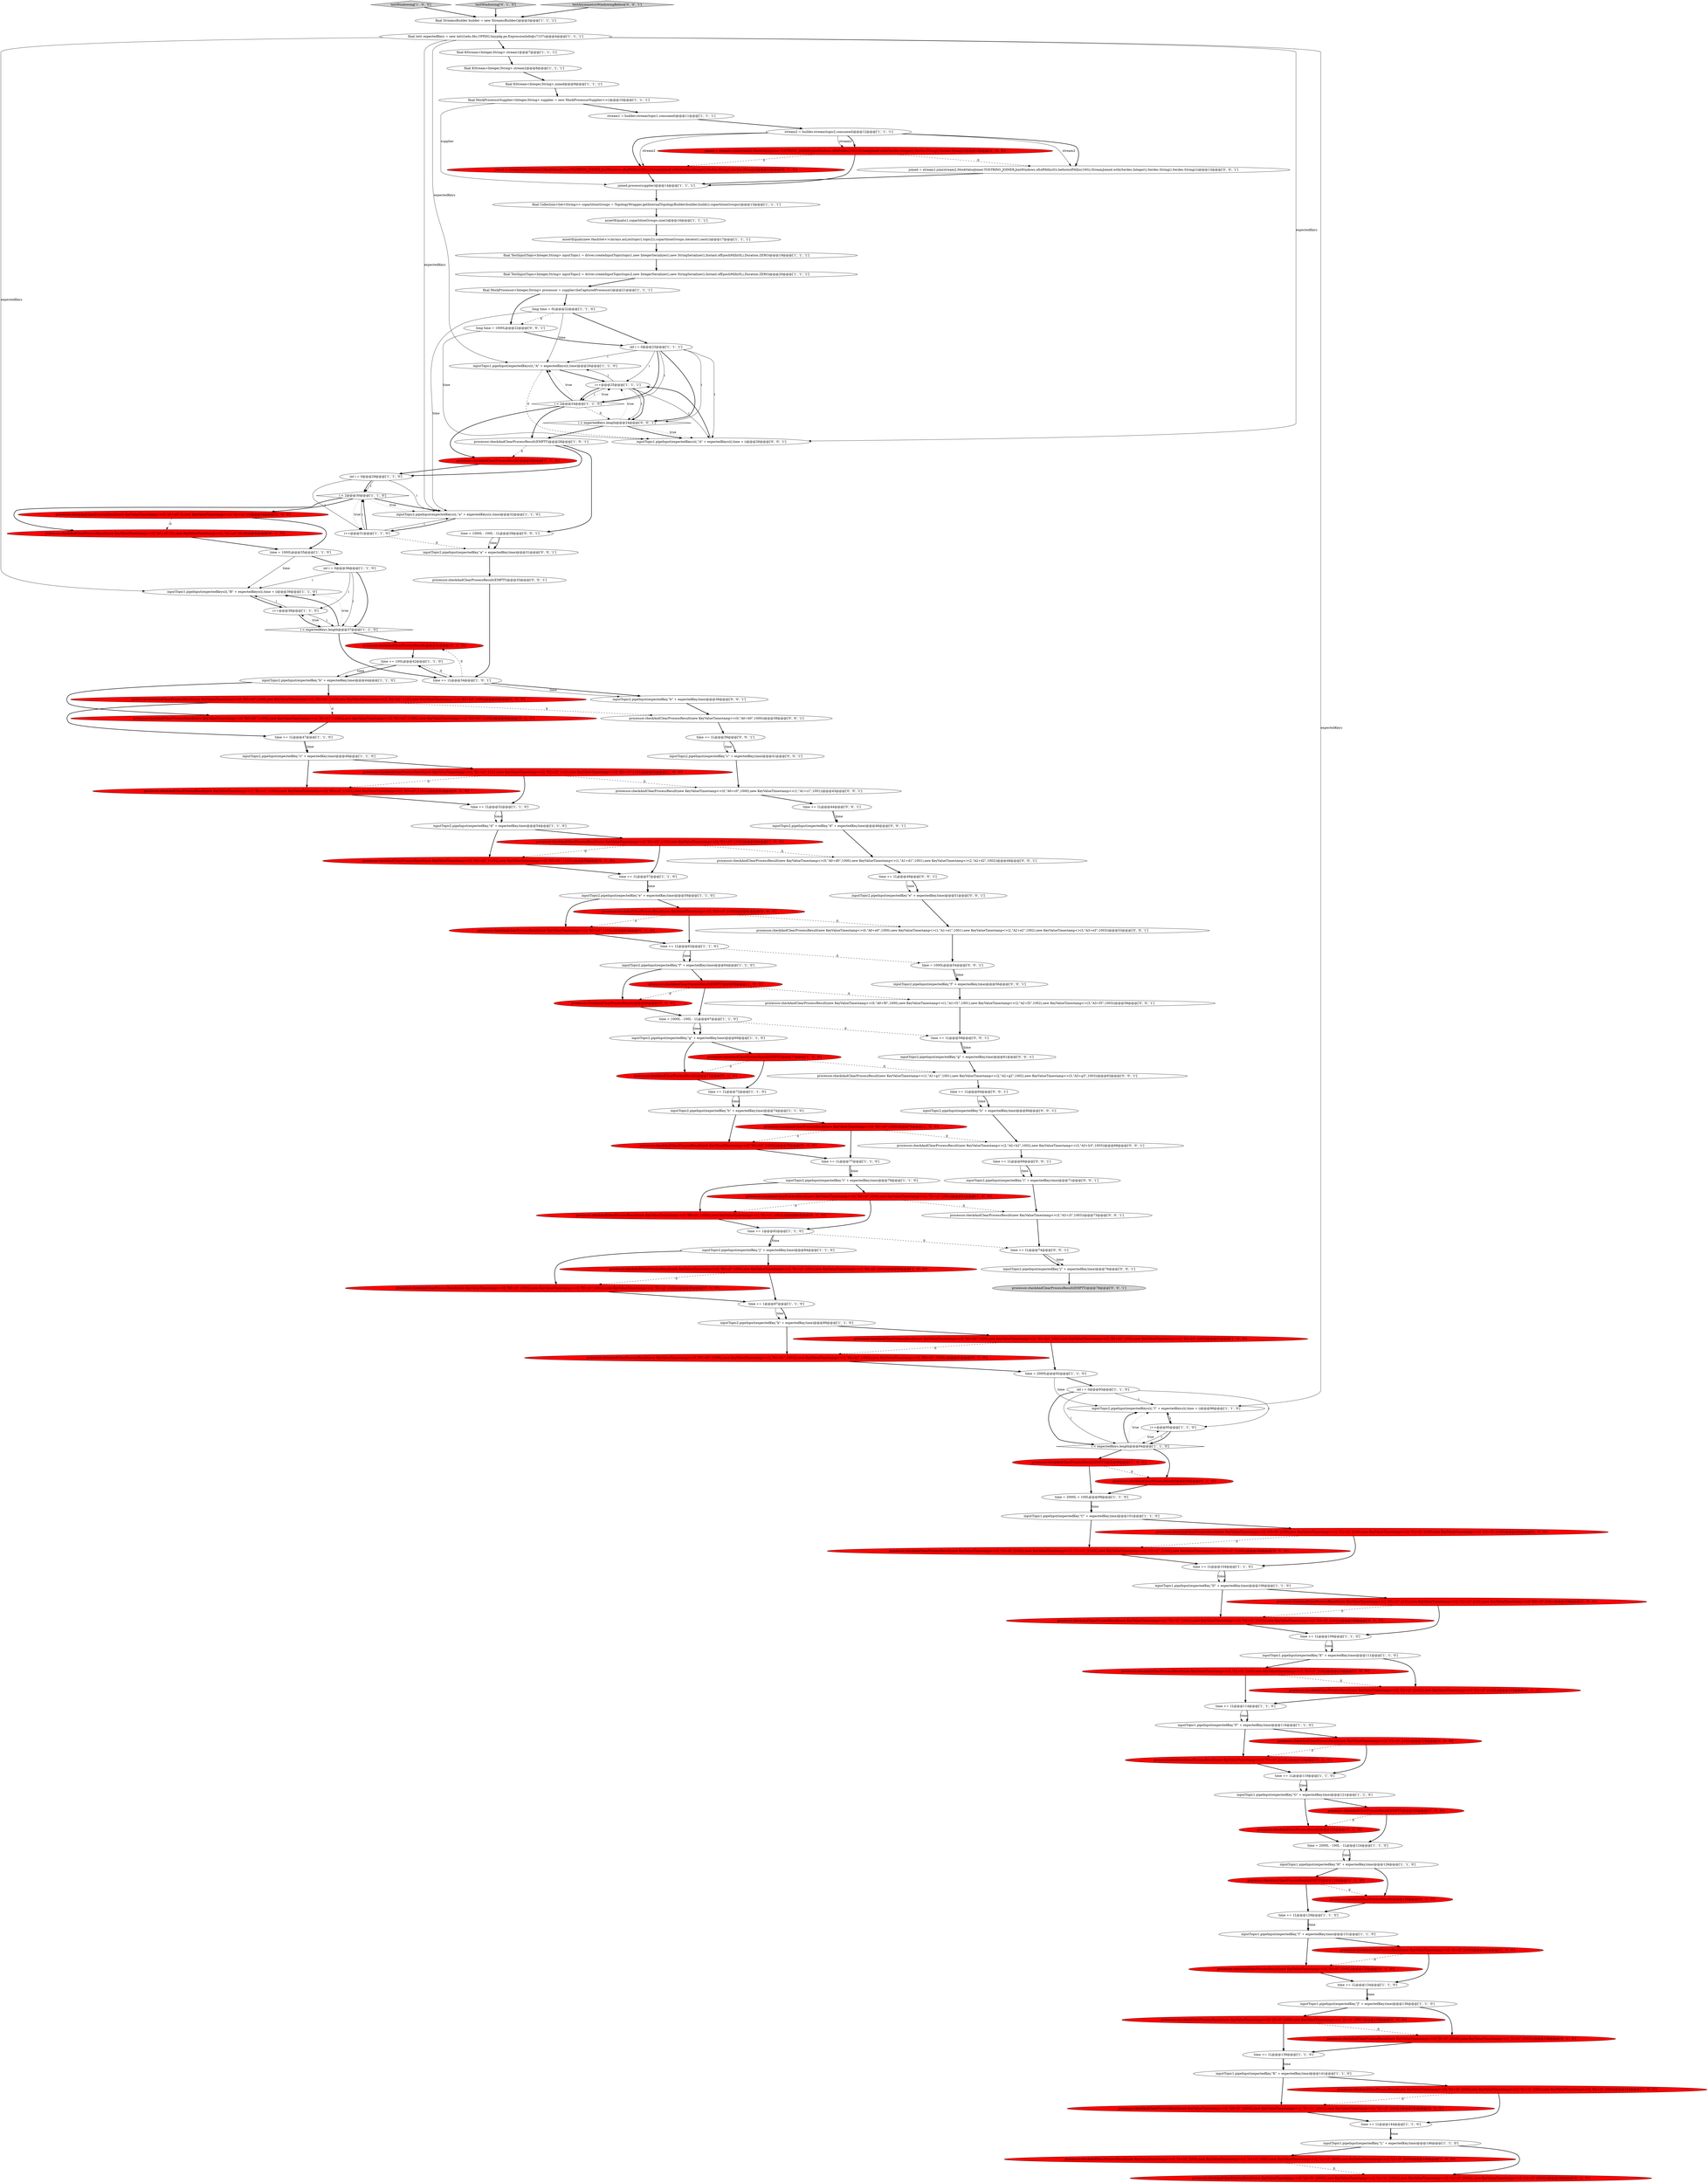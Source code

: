 digraph {
26 [style = filled, label = "testWindowing['1', '0', '0']", fillcolor = lightgray, shape = diamond image = "AAA0AAABBB1BBB"];
12 [style = filled, label = "final MockProcessorSupplier<Integer,String> supplier = new MockProcessorSupplier<>()@@@10@@@['1', '1', '1']", fillcolor = white, shape = ellipse image = "AAA0AAABBB1BBB"];
100 [style = filled, label = "processor.checkAndClearProcessResult(new KeyValueTimestamp<>(0,\"B0+j0\",1000L),new KeyValueTimestamp<>(1,\"B1+j1\",1001L),new KeyValueTimestamp<>(2,\"B2+j2\",1002L))@@@86@@@['0', '1', '0']", fillcolor = red, shape = ellipse image = "AAA1AAABBB2BBB"];
109 [style = filled, label = "processor.checkAndClearProcessResult(new KeyValueTimestamp<>(0,\"A0+a0\",0L),new KeyValueTimestamp<>(1,\"A1+a1\",0L))@@@34@@@['0', '1', '0']", fillcolor = red, shape = ellipse image = "AAA1AAABBB2BBB"];
113 [style = filled, label = "processor.checkAndClearProcessResult(new KeyValueTimestamp<>(3,\"F3+l3\",2103L))@@@118@@@['0', '1', '0']", fillcolor = red, shape = ellipse image = "AAA1AAABBB2BBB"];
0 [style = filled, label = "inputTopic2.pipeInput(expectedKeys(i(,\"l\" + expectedKeys(i(,time + i)@@@96@@@['1', '1', '0']", fillcolor = white, shape = ellipse image = "AAA0AAABBB1BBB"];
17 [style = filled, label = "i++@@@25@@@['1', '1', '1']", fillcolor = white, shape = ellipse image = "AAA0AAABBB1BBB"];
50 [style = filled, label = "i < expectedKeys.length@@@37@@@['1', '1', '0']", fillcolor = white, shape = diamond image = "AAA0AAABBB1BBB"];
153 [style = filled, label = "processor.checkAndClearProcessResult(new KeyValueTimestamp<>(1,\"A1+g1\",1001),new KeyValueTimestamp<>(2,\"A2+g2\",1002),new KeyValueTimestamp<>(3,\"A3+g3\",1003))@@@63@@@['0', '0', '1']", fillcolor = white, shape = ellipse image = "AAA0AAABBB3BBB"];
46 [style = filled, label = "processor.checkAndClearProcessResult(EMPTY)@@@28@@@['1', '0', '1']", fillcolor = white, shape = ellipse image = "AAA0AAABBB1BBB"];
47 [style = filled, label = "inputTopic1.pipeInput(expectedKey,\"G\" + expectedKey,time)@@@121@@@['1', '1', '0']", fillcolor = white, shape = ellipse image = "AAA0AAABBB1BBB"];
62 [style = filled, label = "i < 2@@@30@@@['1', '1', '0']", fillcolor = white, shape = diamond image = "AAA0AAABBB1BBB"];
57 [style = filled, label = "i++@@@95@@@['1', '1', '0']", fillcolor = white, shape = ellipse image = "AAA0AAABBB1BBB"];
146 [style = filled, label = "inputTopic2.pipeInput(expectedKey,\"h\" + expectedKey,time)@@@66@@@['0', '0', '1']", fillcolor = white, shape = ellipse image = "AAA0AAABBB3BBB"];
134 [style = filled, label = "inputTopic2.pipeInput(expectedKey,\"d\" + expectedKey,time)@@@46@@@['0', '0', '1']", fillcolor = white, shape = ellipse image = "AAA0AAABBB3BBB"];
89 [style = filled, label = "inputTopic1.pipeInput(expectedKey,\"J\" + expectedKey,time)@@@136@@@['1', '1', '0']", fillcolor = white, shape = ellipse image = "AAA0AAABBB1BBB"];
65 [style = filled, label = "i < expectedKeys.length@@@94@@@['1', '1', '0']", fillcolor = white, shape = diamond image = "AAA0AAABBB1BBB"];
80 [style = filled, label = "time += 1@@@82@@@['1', '1', '0']", fillcolor = white, shape = ellipse image = "AAA0AAABBB1BBB"];
122 [style = filled, label = "processor.checkAndClearProcessResult()@@@123@@@['0', '1', '0']", fillcolor = red, shape = ellipse image = "AAA1AAABBB2BBB"];
131 [style = filled, label = "long time = 1000L@@@22@@@['0', '0', '1']", fillcolor = white, shape = ellipse image = "AAA0AAABBB3BBB"];
58 [style = filled, label = "joined = stream1.join(stream2,MockValueJoiner.TOSTRING_JOINER,JoinWindows.of(ofMillis(100)),StreamJoined.with(Serdes.Integer(),Serdes.String(),Serdes.String()))@@@13@@@['1', '0', '0']", fillcolor = red, shape = ellipse image = "AAA1AAABBB1BBB"];
16 [style = filled, label = "inputTopic2.pipeInput(expectedKey,\"f\" + expectedKey,time)@@@64@@@['1', '1', '0']", fillcolor = white, shape = ellipse image = "AAA0AAABBB1BBB"];
27 [style = filled, label = "processor.checkAndClearProcessResult(new KeyValueTimestamp<>(0,\"L0+l0\",2000),new KeyValueTimestamp<>(1,\"L1+l1\",2001),new KeyValueTimestamp<>(2,\"L2+l2\",2002),new KeyValueTimestamp<>(3,\"L3+l3\",2003))@@@148@@@['1', '0', '0']", fillcolor = red, shape = ellipse image = "AAA1AAABBB1BBB"];
24 [style = filled, label = "joined.process(supplier)@@@14@@@['1', '1', '1']", fillcolor = white, shape = ellipse image = "AAA0AAABBB1BBB"];
96 [style = filled, label = "time += 1L@@@62@@@['1', '1', '0']", fillcolor = white, shape = ellipse image = "AAA0AAABBB1BBB"];
76 [style = filled, label = "processor.checkAndClearProcessResult(new KeyValueTimestamp<>(3,\"B3+e3\",1103))@@@61@@@['1', '0', '0']", fillcolor = red, shape = ellipse image = "AAA1AAABBB1BBB"];
32 [style = filled, label = "processor.checkAndClearProcessResult(new KeyValueTimestamp<>(2,\"B2+d2\",1102),new KeyValueTimestamp<>(3,\"B3+d3\",1102))@@@56@@@['1', '0', '0']", fillcolor = red, shape = ellipse image = "AAA1AAABBB1BBB"];
7 [style = filled, label = "time += 1L@@@139@@@['1', '1', '0']", fillcolor = white, shape = ellipse image = "AAA0AAABBB1BBB"];
147 [style = filled, label = "time = 1000L@@@54@@@['0', '0', '1']", fillcolor = white, shape = ellipse image = "AAA0AAABBB3BBB"];
150 [style = filled, label = "inputTopic2.pipeInput(expectedKey,\"j\" + expectedKey,time)@@@76@@@['0', '0', '1']", fillcolor = white, shape = ellipse image = "AAA0AAABBB3BBB"];
45 [style = filled, label = "time += 1L@@@119@@@['1', '1', '0']", fillcolor = white, shape = ellipse image = "AAA0AAABBB1BBB"];
60 [style = filled, label = "inputTopic1.pipeInput(expectedKey,\"E\" + expectedKey,time)@@@111@@@['1', '1', '0']", fillcolor = white, shape = ellipse image = "AAA0AAABBB1BBB"];
105 [style = filled, label = "joined = stream1.join(stream2,MockValueJoiner.TOSTRING_JOINER,JoinWindows.of(ofMillis(100L)),StreamJoined.with(Serdes.Integer(),Serdes.String(),Serdes.String()))@@@13@@@['0', '1', '0']", fillcolor = red, shape = ellipse image = "AAA1AAABBB2BBB"];
98 [style = filled, label = "final Collection<Set<String>> copartitionGroups = TopologyWrapper.getInternalTopologyBuilder(builder.build()).copartitionGroups()@@@15@@@['1', '1', '1']", fillcolor = white, shape = ellipse image = "AAA0AAABBB1BBB"];
119 [style = filled, label = "processor.checkAndClearProcessResult()@@@28@@@['0', '1', '0']", fillcolor = red, shape = ellipse image = "AAA1AAABBB2BBB"];
33 [style = filled, label = "final int(( expectedKeys = new int((((edu.fdu.CPPDG.tinypdg.pe.ExpressionInfo@c7157c@@@4@@@['1', '1', '1']", fillcolor = white, shape = ellipse image = "AAA0AAABBB1BBB"];
39 [style = filled, label = "time += 1L@@@144@@@['1', '1', '0']", fillcolor = white, shape = ellipse image = "AAA0AAABBB1BBB"];
112 [style = filled, label = "processor.checkAndClearProcessResult()@@@66@@@['0', '1', '0']", fillcolor = red, shape = ellipse image = "AAA1AAABBB2BBB"];
54 [style = filled, label = "long time = 0L@@@22@@@['1', '1', '0']", fillcolor = white, shape = ellipse image = "AAA0AAABBB1BBB"];
74 [style = filled, label = "inputTopic2.pipeInput(expectedKey,\"i\" + expectedKey,time)@@@79@@@['1', '1', '0']", fillcolor = white, shape = ellipse image = "AAA0AAABBB1BBB"];
130 [style = filled, label = "processor.checkAndClearProcessResult(new KeyValueTimestamp<>(3,\"A3+i3\",1003))@@@73@@@['0', '0', '1']", fillcolor = white, shape = ellipse image = "AAA0AAABBB3BBB"];
115 [style = filled, label = "processor.checkAndClearProcessResult(new KeyValueTimestamp<>(0,\"I0+l0\",2000L))@@@133@@@['0', '1', '0']", fillcolor = red, shape = ellipse image = "AAA1AAABBB2BBB"];
59 [style = filled, label = "inputTopic1.pipeInput(expectedKeys(i(,\"A\" + expectedKeys(i(,time)@@@26@@@['1', '1', '0']", fillcolor = white, shape = ellipse image = "AAA0AAABBB1BBB"];
118 [style = filled, label = "processor.checkAndClearProcessResult(new KeyValueTimestamp<>(0,\"C0+l0\",2100L),new KeyValueTimestamp<>(1,\"C1+l1\",2100L),new KeyValueTimestamp<>(2,\"C2+l2\",2100L),new KeyValueTimestamp<>(3,\"C3+l3\",2100L))@@@103@@@['0', '1', '0']", fillcolor = red, shape = ellipse image = "AAA1AAABBB2BBB"];
53 [style = filled, label = "processor.checkAndClearProcessResult(new KeyValueTimestamp<>(2,\"E2+l2\",2102),new KeyValueTimestamp<>(3,\"E3+l3\",2102))@@@113@@@['1', '0', '0']", fillcolor = red, shape = ellipse image = "AAA1AAABBB1BBB"];
9 [style = filled, label = "i < 2@@@24@@@['1', '1', '0']", fillcolor = white, shape = diamond image = "AAA0AAABBB1BBB"];
137 [style = filled, label = "time += 1L@@@49@@@['0', '0', '1']", fillcolor = white, shape = ellipse image = "AAA0AAABBB3BBB"];
110 [style = filled, label = "processor.checkAndClearProcessResult(new KeyValueTimestamp<>(0,\"B0+i0\",1000L),new KeyValueTimestamp<>(1,\"B1+i1\",1001L))@@@81@@@['0', '1', '0']", fillcolor = red, shape = ellipse image = "AAA1AAABBB2BBB"];
51 [style = filled, label = "inputTopic2.pipeInput(expectedKey,\"e\" + expectedKey,time)@@@59@@@['1', '1', '0']", fillcolor = white, shape = ellipse image = "AAA0AAABBB1BBB"];
125 [style = filled, label = "processor.checkAndClearProcessResult(new KeyValueTimestamp<>(1,\"B1+c1\",1101L),new KeyValueTimestamp<>(2,\"B2+c2\",1101L),new KeyValueTimestamp<>(3,\"B3+c3\",1101L))@@@51@@@['0', '1', '0']", fillcolor = red, shape = ellipse image = "AAA1AAABBB2BBB"];
101 [style = filled, label = "processor.checkAndClearProcessResult()@@@41@@@['0', '1', '0']", fillcolor = red, shape = ellipse image = "AAA1AAABBB2BBB"];
69 [style = filled, label = "final TestInputTopic<Integer,String> inputTopic1 = driver.createInputTopic(topic1,new IntegerSerializer(),new StringSerializer(),Instant.ofEpochMilli(0L),Duration.ZERO)@@@19@@@['1', '1', '1']", fillcolor = white, shape = ellipse image = "AAA0AAABBB1BBB"];
19 [style = filled, label = "inputTopic1.pipeInput(expectedKey,\"C\" + expectedKey,time)@@@101@@@['1', '1', '0']", fillcolor = white, shape = ellipse image = "AAA0AAABBB1BBB"];
81 [style = filled, label = "time += 1L@@@114@@@['1', '1', '0']", fillcolor = white, shape = ellipse image = "AAA0AAABBB1BBB"];
43 [style = filled, label = "stream1 = builder.stream(topic1,consumed)@@@11@@@['1', '1', '1']", fillcolor = white, shape = ellipse image = "AAA0AAABBB1BBB"];
44 [style = filled, label = "final MockProcessor<Integer,String> processor = supplier.theCapturedProcessor()@@@21@@@['1', '1', '1']", fillcolor = white, shape = ellipse image = "AAA0AAABBB1BBB"];
31 [style = filled, label = "processor.checkAndClearProcessResult(new KeyValueTimestamp<>(0,\"J0+l0\",2000),new KeyValueTimestamp<>(1,\"J1+l1\",2001))@@@138@@@['1', '0', '0']", fillcolor = red, shape = ellipse image = "AAA1AAABBB1BBB"];
79 [style = filled, label = "time += 1L@@@47@@@['1', '1', '0']", fillcolor = white, shape = ellipse image = "AAA0AAABBB1BBB"];
84 [style = filled, label = "time += 1L@@@52@@@['1', '1', '0']", fillcolor = white, shape = ellipse image = "AAA0AAABBB1BBB"];
28 [style = filled, label = "time += 1L@@@134@@@['1', '1', '0']", fillcolor = white, shape = ellipse image = "AAA0AAABBB1BBB"];
34 [style = filled, label = "final TestInputTopic<Integer,String> inputTopic2 = driver.createInputTopic(topic2,new IntegerSerializer(),new StringSerializer(),Instant.ofEpochMilli(0L),Duration.ZERO)@@@20@@@['1', '1', '1']", fillcolor = white, shape = ellipse image = "AAA0AAABBB1BBB"];
14 [style = filled, label = "processor.checkAndClearProcessResult(new KeyValueTimestamp<>(0,\"I0+l0\",2000))@@@133@@@['1', '0', '0']", fillcolor = red, shape = ellipse image = "AAA1AAABBB1BBB"];
21 [style = filled, label = "processor.checkAndClearProcessResult(EMPTY)@@@71@@@['1', '0', '0']", fillcolor = red, shape = ellipse image = "AAA1AAABBB1BBB"];
83 [style = filled, label = "processor.checkAndClearProcessResult(new KeyValueTimestamp<>(0,\"B0+i0\",1000),new KeyValueTimestamp<>(1,\"B1+i1\",1001))@@@81@@@['1', '0', '0']", fillcolor = red, shape = ellipse image = "AAA1AAABBB1BBB"];
111 [style = filled, label = "processor.checkAndClearProcessResult(new KeyValueTimestamp<>(2,\"E2+l2\",2102L),new KeyValueTimestamp<>(3,\"E3+l3\",2102L))@@@113@@@['0', '1', '0']", fillcolor = red, shape = ellipse image = "AAA1AAABBB2BBB"];
10 [style = filled, label = "time += 1L@@@104@@@['1', '1', '0']", fillcolor = white, shape = ellipse image = "AAA0AAABBB1BBB"];
124 [style = filled, label = "testWindowing['0', '1', '0']", fillcolor = lightgray, shape = diamond image = "AAA0AAABBB2BBB"];
49 [style = filled, label = "inputTopic2.pipeInput(expectedKey,\"c\" + expectedKey,time)@@@49@@@['1', '1', '0']", fillcolor = white, shape = ellipse image = "AAA0AAABBB1BBB"];
23 [style = filled, label = "processor.checkAndClearProcessResult(new KeyValueTimestamp<>(3,\"F3+l3\",2103))@@@118@@@['1', '0', '0']", fillcolor = red, shape = ellipse image = "AAA1AAABBB1BBB"];
71 [style = filled, label = "inputTopic2.pipeInput(expectedKey,\"d\" + expectedKey,time)@@@54@@@['1', '1', '0']", fillcolor = white, shape = ellipse image = "AAA0AAABBB1BBB"];
135 [style = filled, label = "inputTopic2.pipeInput(expectedKey,\"g\" + expectedKey,time)@@@61@@@['0', '0', '1']", fillcolor = white, shape = ellipse image = "AAA0AAABBB3BBB"];
18 [style = filled, label = "processor.checkAndClearProcessResult(EMPTY)@@@98@@@['1', '0', '0']", fillcolor = red, shape = ellipse image = "AAA1AAABBB1BBB"];
75 [style = filled, label = "time += 1L@@@109@@@['1', '1', '0']", fillcolor = white, shape = ellipse image = "AAA0AAABBB1BBB"];
106 [style = filled, label = "processor.checkAndClearProcessResult(new KeyValueTimestamp<>(0,\"J0+l0\",2000L),new KeyValueTimestamp<>(1,\"J1+l1\",2001L))@@@138@@@['0', '1', '0']", fillcolor = red, shape = ellipse image = "AAA1AAABBB2BBB"];
151 [style = filled, label = "inputTopic2.pipeInput(expectedKey,\"f\" + expectedKey,time)@@@56@@@['0', '0', '1']", fillcolor = white, shape = ellipse image = "AAA0AAABBB3BBB"];
56 [style = filled, label = "int i = 0@@@93@@@['1', '1', '0']", fillcolor = white, shape = ellipse image = "AAA0AAABBB1BBB"];
37 [style = filled, label = "final KStream<Integer,String> stream1@@@7@@@['1', '1', '1']", fillcolor = white, shape = ellipse image = "AAA0AAABBB1BBB"];
114 [style = filled, label = "processor.checkAndClearProcessResult(new KeyValueTimestamp<>(0,\"B0+b0\",1100L),new KeyValueTimestamp<>(1,\"B1+b1\",1100L),new KeyValueTimestamp<>(2,\"B2+b2\",1100L),new KeyValueTimestamp<>(3,\"B3+b3\",1100L))@@@46@@@['0', '1', '0']", fillcolor = red, shape = ellipse image = "AAA1AAABBB2BBB"];
3 [style = filled, label = "final StreamsBuilder builder = new StreamsBuilder()@@@3@@@['1', '1', '1']", fillcolor = white, shape = ellipse image = "AAA0AAABBB1BBB"];
143 [style = filled, label = "time += 1L@@@64@@@['0', '0', '1']", fillcolor = white, shape = ellipse image = "AAA0AAABBB3BBB"];
88 [style = filled, label = "int i = 0@@@29@@@['1', '1', '0']", fillcolor = white, shape = ellipse image = "AAA0AAABBB1BBB"];
155 [style = filled, label = "inputTopic2.pipeInput(expectedKey,\"i\" + expectedKey,time)@@@71@@@['0', '0', '1']", fillcolor = white, shape = ellipse image = "AAA0AAABBB3BBB"];
82 [style = filled, label = "inputTopic1.pipeInput(expectedKey,\"H\" + expectedKey,time)@@@126@@@['1', '1', '0']", fillcolor = white, shape = ellipse image = "AAA0AAABBB1BBB"];
67 [style = filled, label = "int i = 0@@@23@@@['1', '1', '1']", fillcolor = white, shape = ellipse image = "AAA0AAABBB1BBB"];
29 [style = filled, label = "time += 1L@@@129@@@['1', '1', '0']", fillcolor = white, shape = ellipse image = "AAA0AAABBB1BBB"];
142 [style = filled, label = "time += 1L@@@59@@@['0', '0', '1']", fillcolor = white, shape = ellipse image = "AAA0AAABBB3BBB"];
48 [style = filled, label = "processor.checkAndClearProcessResult(EMPTY)@@@123@@@['1', '0', '0']", fillcolor = red, shape = ellipse image = "AAA1AAABBB1BBB"];
157 [style = filled, label = "processor.checkAndClearProcessResult(EMPTY)@@@33@@@['0', '0', '1']", fillcolor = white, shape = ellipse image = "AAA0AAABBB3BBB"];
148 [style = filled, label = "processor.checkAndClearProcessResult(new KeyValueTimestamp<>(0,\"A0+f0\",1000),new KeyValueTimestamp<>(1,\"A1+f1\",1001),new KeyValueTimestamp<>(2,\"A2+f2\",1002),new KeyValueTimestamp<>(3,\"A3+f3\",1003))@@@58@@@['0', '0', '1']", fillcolor = white, shape = ellipse image = "AAA0AAABBB3BBB"];
90 [style = filled, label = "time += 1L@@@72@@@['1', '1', '0']", fillcolor = white, shape = ellipse image = "AAA0AAABBB1BBB"];
126 [style = filled, label = "i < expectedKeys.length@@@24@@@['0', '0', '1']", fillcolor = white, shape = diamond image = "AAA0AAABBB3BBB"];
154 [style = filled, label = "testAsymmetricWindowingBefore['0', '0', '1']", fillcolor = lightgray, shape = diamond image = "AAA0AAABBB3BBB"];
156 [style = filled, label = "processor.checkAndClearProcessResult(new KeyValueTimestamp<>(0,\"A0+d0\",1000),new KeyValueTimestamp<>(1,\"A1+d1\",1001),new KeyValueTimestamp<>(2,\"A2+d2\",1002))@@@48@@@['0', '0', '1']", fillcolor = white, shape = ellipse image = "AAA0AAABBB3BBB"];
104 [style = filled, label = "processor.checkAndClearProcessResult(new KeyValueTimestamp<>(0,\"B0+k0\",1000L),new KeyValueTimestamp<>(1,\"B1+k1\",1001L),new KeyValueTimestamp<>(2,\"B2+k2\",1002L),new KeyValueTimestamp<>(3,\"B3+k3\",1003L))@@@91@@@['0', '1', '0']", fillcolor = red, shape = ellipse image = "AAA1AAABBB2BBB"];
20 [style = filled, label = "processor.checkAndClearProcessResult(new KeyValueTimestamp<>(1,\"B1+c1\",1101),new KeyValueTimestamp<>(2,\"B2+c2\",1101),new KeyValueTimestamp<>(3,\"B3+c3\",1101))@@@51@@@['1', '0', '0']", fillcolor = red, shape = ellipse image = "AAA1AAABBB1BBB"];
63 [style = filled, label = "assertEquals(new HashSet<>(Arrays.asList(topic1,topic2)),copartitionGroups.iterator().next())@@@17@@@['1', '1', '1']", fillcolor = white, shape = ellipse image = "AAA0AAABBB1BBB"];
38 [style = filled, label = "inputTopic1.pipeInput(expectedKey,\"D\" + expectedKey,time)@@@106@@@['1', '1', '0']", fillcolor = white, shape = ellipse image = "AAA0AAABBB1BBB"];
127 [style = filled, label = "processor.checkAndClearProcessResult(new KeyValueTimestamp<>(0,\"A0+b0\",1000))@@@38@@@['0', '0', '1']", fillcolor = white, shape = ellipse image = "AAA0AAABBB3BBB"];
128 [style = filled, label = "time += 1L@@@44@@@['0', '0', '1']", fillcolor = white, shape = ellipse image = "AAA0AAABBB3BBB"];
108 [style = filled, label = "processor.checkAndClearProcessResult(new KeyValueTimestamp<>(0,\"K0+l0\",2000L),new KeyValueTimestamp<>(1,\"K1+l1\",2001L),new KeyValueTimestamp<>(2,\"K2+l2\",2002L))@@@143@@@['0', '1', '0']", fillcolor = red, shape = ellipse image = "AAA1AAABBB2BBB"];
144 [style = filled, label = "time += 1L@@@69@@@['0', '0', '1']", fillcolor = white, shape = ellipse image = "AAA0AAABBB3BBB"];
22 [style = filled, label = "time = 2000L@@@92@@@['1', '1', '0']", fillcolor = white, shape = ellipse image = "AAA0AAABBB1BBB"];
120 [style = filled, label = "processor.checkAndClearProcessResult(new KeyValueTimestamp<>(1,\"D1+l1\",2101L),new KeyValueTimestamp<>(2,\"D2+l2\",2101L),new KeyValueTimestamp<>(3,\"D3+l3\",2101L))@@@108@@@['0', '1', '0']", fillcolor = red, shape = ellipse image = "AAA1AAABBB2BBB"];
4 [style = filled, label = "time += 100L@@@42@@@['1', '1', '0']", fillcolor = white, shape = ellipse image = "AAA0AAABBB1BBB"];
92 [style = filled, label = "inputTopic2.pipeInput(expectedKeys(i(,\"a\" + expectedKeys(i(,time)@@@32@@@['1', '1', '0']", fillcolor = white, shape = ellipse image = "AAA0AAABBB1BBB"];
30 [style = filled, label = "processor.checkAndClearProcessResult(EMPTY)@@@66@@@['1', '0', '0']", fillcolor = red, shape = ellipse image = "AAA1AAABBB1BBB"];
13 [style = filled, label = "inputTopic2.pipeInput(expectedKey,\"g\" + expectedKey,time)@@@69@@@['1', '1', '0']", fillcolor = white, shape = ellipse image = "AAA0AAABBB1BBB"];
6 [style = filled, label = "inputTopic1.pipeInput(expectedKey,\"K\" + expectedKey,time)@@@141@@@['1', '1', '0']", fillcolor = white, shape = ellipse image = "AAA0AAABBB1BBB"];
70 [style = filled, label = "i++@@@31@@@['1', '1', '0']", fillcolor = white, shape = ellipse image = "AAA0AAABBB1BBB"];
116 [style = filled, label = "processor.checkAndClearProcessResult(new KeyValueTimestamp<>(0,\"B0+h0\",1000L))@@@76@@@['0', '1', '0']", fillcolor = red, shape = ellipse image = "AAA1AAABBB2BBB"];
149 [style = filled, label = "processor.checkAndClearProcessResult(EMPTY)@@@78@@@['0', '0', '1']", fillcolor = lightgray, shape = ellipse image = "AAA0AAABBB3BBB"];
107 [style = filled, label = "processor.checkAndClearProcessResult(new KeyValueTimestamp<>(0,\"L0+l0\",2000L),new KeyValueTimestamp<>(1,\"L1+l1\",2001L),new KeyValueTimestamp<>(2,\"L2+l2\",2002L),new KeyValueTimestamp<>(3,\"L3+l3\",2003L))@@@148@@@['0', '1', '0']", fillcolor = red, shape = ellipse image = "AAA1AAABBB2BBB"];
117 [style = filled, label = "processor.checkAndClearProcessResult()@@@71@@@['0', '1', '0']", fillcolor = red, shape = ellipse image = "AAA1AAABBB2BBB"];
93 [style = filled, label = "processor.checkAndClearProcessResult(new KeyValueTimestamp<>(0,\"B0+k0\",1000),new KeyValueTimestamp<>(1,\"B1+k1\",1001),new KeyValueTimestamp<>(2,\"B2+k2\",1002),new KeyValueTimestamp<>(3,\"B3+k3\",1003))@@@91@@@['1', '0', '0']", fillcolor = red, shape = ellipse image = "AAA1AAABBB1BBB"];
77 [style = filled, label = "time += 1L@@@77@@@['1', '1', '0']", fillcolor = white, shape = ellipse image = "AAA0AAABBB1BBB"];
141 [style = filled, label = "inputTopic2.pipeInput(expectedKey,\"b\" + expectedKey,time)@@@36@@@['0', '0', '1']", fillcolor = white, shape = ellipse image = "AAA0AAABBB3BBB"];
78 [style = filled, label = "inputTopic1.pipeInput(expectedKeys(i(,\"B\" + expectedKeys(i(,time + i)@@@39@@@['1', '1', '0']", fillcolor = white, shape = ellipse image = "AAA0AAABBB1BBB"];
145 [style = filled, label = "inputTopic2.pipeInput(expectedKey,\"a\" + expectedKey,time)@@@31@@@['0', '0', '1']", fillcolor = white, shape = ellipse image = "AAA0AAABBB3BBB"];
2 [style = filled, label = "inputTopic1.pipeInput(expectedKey,\"I\" + expectedKey,time)@@@131@@@['1', '1', '0']", fillcolor = white, shape = ellipse image = "AAA0AAABBB1BBB"];
41 [style = filled, label = "int i = 0@@@36@@@['1', '1', '0']", fillcolor = white, shape = ellipse image = "AAA0AAABBB1BBB"];
129 [style = filled, label = "time = 1000L - 100L - 1L@@@29@@@['0', '0', '1']", fillcolor = white, shape = ellipse image = "AAA0AAABBB3BBB"];
68 [style = filled, label = "i++@@@38@@@['1', '1', '0']", fillcolor = white, shape = ellipse image = "AAA0AAABBB1BBB"];
121 [style = filled, label = "processor.checkAndClearProcessResult()@@@98@@@['0', '1', '0']", fillcolor = red, shape = ellipse image = "AAA1AAABBB2BBB"];
133 [style = filled, label = "processor.checkAndClearProcessResult(new KeyValueTimestamp<>(0,\"A0+e0\",1000),new KeyValueTimestamp<>(1,\"A1+e1\",1001),new KeyValueTimestamp<>(2,\"A2+e2\",1002),new KeyValueTimestamp<>(3,\"A3+e3\",1003))@@@53@@@['0', '0', '1']", fillcolor = white, shape = ellipse image = "AAA0AAABBB3BBB"];
8 [style = filled, label = "inputTopic2.pipeInput(expectedKey,\"h\" + expectedKey,time)@@@74@@@['1', '1', '0']", fillcolor = white, shape = ellipse image = "AAA0AAABBB1BBB"];
35 [style = filled, label = "inputTopic2.pipeInput(expectedKey,\"k\" + expectedKey,time)@@@89@@@['1', '1', '0']", fillcolor = white, shape = ellipse image = "AAA0AAABBB1BBB"];
87 [style = filled, label = "final KStream<Integer,String> stream2@@@8@@@['1', '1', '1']", fillcolor = white, shape = ellipse image = "AAA0AAABBB1BBB"];
132 [style = filled, label = "inputTopic2.pipeInput(expectedKey,\"c\" + expectedKey,time)@@@41@@@['0', '0', '1']", fillcolor = white, shape = ellipse image = "AAA0AAABBB3BBB"];
64 [style = filled, label = "processor.checkAndClearProcessResult(EMPTY)@@@128@@@['1', '0', '0']", fillcolor = red, shape = ellipse image = "AAA1AAABBB1BBB"];
140 [style = filled, label = "inputTopic2.pipeInput(expectedKey,\"e\" + expectedKey,time)@@@51@@@['0', '0', '1']", fillcolor = white, shape = ellipse image = "AAA0AAABBB3BBB"];
66 [style = filled, label = "processor.checkAndClearProcessResult(new KeyValueTimestamp<>(0,\"K0+l0\",2000),new KeyValueTimestamp<>(1,\"K1+l1\",2001),new KeyValueTimestamp<>(2,\"K2+l2\",2002))@@@143@@@['1', '0', '0']", fillcolor = red, shape = ellipse image = "AAA1AAABBB1BBB"];
15 [style = filled, label = "inputTopic1.pipeInput(expectedKey,\"F\" + expectedKey,time)@@@116@@@['1', '1', '0']", fillcolor = white, shape = ellipse image = "AAA0AAABBB1BBB"];
5 [style = filled, label = "time = 2000L - 100L - 1L@@@124@@@['1', '1', '0']", fillcolor = white, shape = ellipse image = "AAA0AAABBB1BBB"];
102 [style = filled, label = "processor.checkAndClearProcessResult(new KeyValueTimestamp<>(2,\"B2+d2\",1102L),new KeyValueTimestamp<>(3,\"B3+d3\",1102L))@@@56@@@['0', '1', '0']", fillcolor = red, shape = ellipse image = "AAA1AAABBB2BBB"];
36 [style = filled, label = "inputTopic2.pipeInput(expectedKey,\"j\" + expectedKey,time)@@@84@@@['1', '1', '0']", fillcolor = white, shape = ellipse image = "AAA0AAABBB1BBB"];
103 [style = filled, label = "processor.checkAndClearProcessResult(new KeyValueTimestamp<>(3,\"B3+e3\",1103L))@@@61@@@['0', '1', '0']", fillcolor = red, shape = ellipse image = "AAA1AAABBB2BBB"];
152 [style = filled, label = "inputTopic1.pipeInput(expectedKeys(i(,\"A\" + expectedKeys(i(,time + i)@@@26@@@['0', '0', '1']", fillcolor = white, shape = ellipse image = "AAA0AAABBB3BBB"];
1 [style = filled, label = "processor.checkAndClearProcessResult(new KeyValueTimestamp<>(0,\"A0+a0\",0),new KeyValueTimestamp<>(1,\"A1+a1\",0))@@@34@@@['1', '0', '0']", fillcolor = red, shape = ellipse image = "AAA1AAABBB1BBB"];
91 [style = filled, label = "time = 1000L@@@35@@@['1', '1', '0']", fillcolor = white, shape = ellipse image = "AAA0AAABBB1BBB"];
97 [style = filled, label = "final KStream<Integer,String> joined@@@9@@@['1', '1', '1']", fillcolor = white, shape = ellipse image = "AAA0AAABBB1BBB"];
138 [style = filled, label = "joined = stream1.join(stream2,MockValueJoiner.TOSTRING_JOINER,JoinWindows.of(ofMillis(0)).before(ofMillis(100)),StreamJoined.with(Serdes.Integer(),Serdes.String(),Serdes.String()))@@@13@@@['0', '0', '1']", fillcolor = white, shape = ellipse image = "AAA0AAABBB3BBB"];
99 [style = filled, label = "time += 1L@@@57@@@['1', '1', '0']", fillcolor = white, shape = ellipse image = "AAA0AAABBB1BBB"];
94 [style = filled, label = "processor.checkAndClearProcessResult(new KeyValueTimestamp<>(1,\"D1+l1\",2101),new KeyValueTimestamp<>(2,\"D2+l2\",2101),new KeyValueTimestamp<>(3,\"D3+l3\",2101))@@@108@@@['1', '0', '0']", fillcolor = red, shape = ellipse image = "AAA1AAABBB1BBB"];
61 [style = filled, label = "time = 1000L - 100L - 1L@@@67@@@['1', '1', '0']", fillcolor = white, shape = ellipse image = "AAA0AAABBB1BBB"];
86 [style = filled, label = "stream2 = builder.stream(topic2,consumed)@@@12@@@['1', '1', '1']", fillcolor = white, shape = ellipse image = "AAA0AAABBB1BBB"];
136 [style = filled, label = "time += 1L@@@39@@@['0', '0', '1']", fillcolor = white, shape = ellipse image = "AAA0AAABBB3BBB"];
11 [style = filled, label = "processor.checkAndClearProcessResult(new KeyValueTimestamp<>(0,\"C0+l0\",2100),new KeyValueTimestamp<>(1,\"C1+l1\",2100),new KeyValueTimestamp<>(2,\"C2+l2\",2100),new KeyValueTimestamp<>(3,\"C3+l3\",2100))@@@103@@@['1', '0', '0']", fillcolor = red, shape = ellipse image = "AAA1AAABBB1BBB"];
25 [style = filled, label = "time += 1L@@@34@@@['1', '0', '1']", fillcolor = white, shape = ellipse image = "AAA0AAABBB1BBB"];
95 [style = filled, label = "processor.checkAndClearProcessResult(new KeyValueTimestamp<>(0,\"B0+j0\",1000),new KeyValueTimestamp<>(1,\"B1+j1\",1001),new KeyValueTimestamp<>(2,\"B2+j2\",1002))@@@86@@@['1', '0', '0']", fillcolor = red, shape = ellipse image = "AAA1AAABBB1BBB"];
123 [style = filled, label = "processor.checkAndClearProcessResult()@@@128@@@['0', '1', '0']", fillcolor = red, shape = ellipse image = "AAA1AAABBB2BBB"];
42 [style = filled, label = "inputTopic1.pipeInput(expectedKey,\"L\" + expectedKey,time)@@@146@@@['1', '1', '0']", fillcolor = white, shape = ellipse image = "AAA0AAABBB1BBB"];
52 [style = filled, label = "time = 2000L + 100L@@@99@@@['1', '1', '0']", fillcolor = white, shape = ellipse image = "AAA0AAABBB1BBB"];
40 [style = filled, label = "time += 1@@@87@@@['1', '1', '0']", fillcolor = white, shape = ellipse image = "AAA0AAABBB1BBB"];
139 [style = filled, label = "processor.checkAndClearProcessResult(new KeyValueTimestamp<>(0,\"A0+c0\",1000),new KeyValueTimestamp<>(1,\"A1+c1\",1001))@@@43@@@['0', '0', '1']", fillcolor = white, shape = ellipse image = "AAA0AAABBB3BBB"];
85 [style = filled, label = "assertEquals(1,copartitionGroups.size())@@@16@@@['1', '1', '1']", fillcolor = white, shape = ellipse image = "AAA0AAABBB1BBB"];
73 [style = filled, label = "processor.checkAndClearProcessResult(new KeyValueTimestamp<>(0,\"B0+h0\",1000))@@@76@@@['1', '0', '0']", fillcolor = red, shape = ellipse image = "AAA1AAABBB1BBB"];
55 [style = filled, label = "processor.checkAndClearProcessResult(new KeyValueTimestamp<>(0,\"B0+b0\",1100),new KeyValueTimestamp<>(1,\"B1+b1\",1100),new KeyValueTimestamp<>(2,\"B2+b2\",1100),new KeyValueTimestamp<>(3,\"B3+b3\",1100))@@@46@@@['1', '0', '0']", fillcolor = red, shape = ellipse image = "AAA1AAABBB1BBB"];
72 [style = filled, label = "inputTopic2.pipeInput(expectedKey,\"b\" + expectedKey,time)@@@44@@@['1', '1', '0']", fillcolor = white, shape = ellipse image = "AAA0AAABBB1BBB"];
158 [style = filled, label = "processor.checkAndClearProcessResult(new KeyValueTimestamp<>(2,\"A2+h2\",1002),new KeyValueTimestamp<>(3,\"A3+h3\",1003))@@@68@@@['0', '0', '1']", fillcolor = white, shape = ellipse image = "AAA0AAABBB3BBB"];
159 [style = filled, label = "time += 1L@@@74@@@['0', '0', '1']", fillcolor = white, shape = ellipse image = "AAA0AAABBB3BBB"];
70->92 [style = solid, label="i"];
20->125 [style = dashed, label="0"];
95->100 [style = dashed, label="0"];
61->142 [style = dashed, label="0"];
23->45 [style = bold, label=""];
33->78 [style = solid, label="expectedKeys"];
158->144 [style = bold, label=""];
40->35 [style = solid, label="time"];
33->59 [style = solid, label="expectedKeys"];
96->147 [style = dashed, label="0"];
68->50 [style = bold, label=""];
74->83 [style = bold, label=""];
17->9 [style = bold, label=""];
67->126 [style = bold, label=""];
154->3 [style = bold, label=""];
146->158 [style = bold, label=""];
155->130 [style = bold, label=""];
54->92 [style = solid, label="time"];
65->0 [style = bold, label=""];
88->70 [style = solid, label="i"];
60->53 [style = bold, label=""];
124->3 [style = bold, label=""];
117->90 [style = bold, label=""];
46->119 [style = dashed, label="0"];
91->41 [style = bold, label=""];
19->11 [style = bold, label=""];
14->28 [style = bold, label=""];
132->139 [style = bold, label=""];
35->93 [style = bold, label=""];
136->132 [style = bold, label=""];
88->92 [style = solid, label="i"];
79->49 [style = bold, label=""];
36->100 [style = bold, label=""];
53->81 [style = bold, label=""];
81->15 [style = solid, label="time"];
139->128 [style = bold, label=""];
142->135 [style = solid, label="time"];
128->134 [style = solid, label="time"];
67->9 [style = bold, label=""];
4->25 [style = dashed, label="0"];
6->66 [style = bold, label=""];
65->18 [style = bold, label=""];
131->67 [style = bold, label=""];
29->2 [style = bold, label=""];
89->106 [style = bold, label=""];
156->137 [style = bold, label=""];
75->60 [style = solid, label="time"];
147->151 [style = solid, label="time"];
58->138 [style = dashed, label="0"];
6->108 [style = bold, label=""];
25->101 [style = dashed, label="0"];
84->71 [style = solid, label="time"];
10->38 [style = solid, label="time"];
143->146 [style = bold, label=""];
28->89 [style = bold, label=""];
38->94 [style = bold, label=""];
2->14 [style = bold, label=""];
133->147 [style = bold, label=""];
86->58 [style = solid, label="stream2"];
70->145 [style = dashed, label="0"];
96->16 [style = solid, label="time"];
24->98 [style = bold, label=""];
137->140 [style = bold, label=""];
62->92 [style = bold, label=""];
51->76 [style = bold, label=""];
17->126 [style = solid, label="i"];
75->60 [style = bold, label=""];
53->111 [style = dashed, label="0"];
126->46 [style = bold, label=""];
56->65 [style = bold, label=""];
38->120 [style = bold, label=""];
145->157 [style = bold, label=""];
15->113 [style = bold, label=""];
33->152 [style = solid, label="expectedKeys"];
126->17 [style = dotted, label="true"];
96->16 [style = bold, label=""];
47->48 [style = bold, label=""];
29->2 [style = solid, label="time"];
136->132 [style = solid, label="time"];
61->13 [style = solid, label="time"];
74->110 [style = bold, label=""];
2->115 [style = bold, label=""];
56->65 [style = solid, label="i"];
83->110 [style = dashed, label="0"];
48->122 [style = dashed, label="0"];
85->63 [style = bold, label=""];
77->74 [style = bold, label=""];
93->104 [style = dashed, label="0"];
61->13 [style = bold, label=""];
128->134 [style = bold, label=""];
41->68 [style = solid, label="i"];
151->148 [style = bold, label=""];
57->65 [style = solid, label="i"];
63->69 [style = bold, label=""];
3->33 [style = bold, label=""];
94->75 [style = bold, label=""];
5->82 [style = solid, label="time"];
9->126 [style = dashed, label="0"];
68->50 [style = solid, label="i"];
52->19 [style = bold, label=""];
22->0 [style = solid, label="time"];
4->72 [style = bold, label=""];
80->36 [style = bold, label=""];
118->10 [style = bold, label=""];
119->88 [style = bold, label=""];
13->117 [style = bold, label=""];
62->92 [style = dotted, label="true"];
64->123 [style = dashed, label="0"];
113->45 [style = bold, label=""];
93->22 [style = bold, label=""];
32->99 [style = bold, label=""];
86->58 [style = bold, label=""];
86->105 [style = bold, label=""];
105->24 [style = bold, label=""];
8->116 [style = bold, label=""];
20->84 [style = bold, label=""];
104->22 [style = bold, label=""];
55->114 [style = dashed, label="0"];
21->153 [style = dashed, label="0"];
82->64 [style = bold, label=""];
20->139 [style = dashed, label="0"];
112->61 [style = bold, label=""];
59->152 [style = dashed, label="0"];
30->148 [style = dashed, label="0"];
81->15 [style = bold, label=""];
86->105 [style = solid, label="stream2"];
7->6 [style = bold, label=""];
88->62 [style = bold, label=""];
71->32 [style = bold, label=""];
49->125 [style = bold, label=""];
17->126 [style = bold, label=""];
129->145 [style = solid, label="time"];
159->150 [style = solid, label="time"];
9->59 [style = dotted, label="true"];
32->102 [style = dashed, label="0"];
14->115 [style = dashed, label="0"];
57->65 [style = bold, label=""];
48->5 [style = bold, label=""];
79->49 [style = solid, label="time"];
103->96 [style = bold, label=""];
41->78 [style = solid, label="i"];
78->68 [style = bold, label=""];
50->101 [style = bold, label=""];
39->42 [style = bold, label=""];
98->85 [style = bold, label=""];
35->104 [style = bold, label=""];
41->50 [style = bold, label=""];
88->62 [style = solid, label="i"];
99->51 [style = bold, label=""];
33->0 [style = solid, label="expectedKeys"];
126->152 [style = dotted, label="true"];
125->84 [style = bold, label=""];
67->59 [style = solid, label="i"];
55->127 [style = dashed, label="0"];
44->54 [style = bold, label=""];
0->57 [style = bold, label=""];
4->72 [style = solid, label="time"];
121->52 [style = bold, label=""];
62->1 [style = bold, label=""];
72->55 [style = bold, label=""];
40->35 [style = bold, label=""];
157->25 [style = bold, label=""];
110->80 [style = bold, label=""];
159->150 [style = bold, label=""];
50->78 [style = dotted, label="true"];
100->40 [style = bold, label=""];
150->149 [style = bold, label=""];
17->59 [style = solid, label="i"];
26->3 [style = bold, label=""];
51->103 [style = bold, label=""];
5->82 [style = bold, label=""];
66->39 [style = bold, label=""];
25->141 [style = bold, label=""];
58->24 [style = bold, label=""];
148->142 [style = bold, label=""];
9->46 [style = bold, label=""];
102->99 [style = bold, label=""];
64->29 [style = bold, label=""];
67->17 [style = solid, label="i"];
91->78 [style = solid, label="time"];
90->8 [style = solid, label="time"];
11->118 [style = dashed, label="0"];
65->121 [style = bold, label=""];
135->153 [style = bold, label=""];
8->73 [style = bold, label=""];
54->59 [style = solid, label="time"];
56->57 [style = solid, label="i"];
89->31 [style = bold, label=""];
23->113 [style = dashed, label="0"];
129->145 [style = bold, label=""];
25->141 [style = solid, label="time"];
31->7 [style = bold, label=""];
70->62 [style = solid, label="i"];
62->109 [style = bold, label=""];
7->6 [style = solid, label="time"];
114->79 [style = bold, label=""];
83->80 [style = bold, label=""];
41->50 [style = solid, label="i"];
90->8 [style = bold, label=""];
67->9 [style = solid, label="i"];
95->40 [style = bold, label=""];
54->67 [style = bold, label=""];
65->0 [style = dotted, label="true"];
108->39 [style = bold, label=""];
11->10 [style = bold, label=""];
9->59 [style = bold, label=""];
115->28 [style = bold, label=""];
16->30 [style = bold, label=""];
68->78 [style = solid, label="i"];
16->112 [style = bold, label=""];
34->44 [style = bold, label=""];
44->131 [style = bold, label=""];
39->42 [style = solid, label="time"];
84->71 [style = bold, label=""];
47->122 [style = bold, label=""];
42->27 [style = bold, label=""];
130->159 [style = bold, label=""];
31->106 [style = dashed, label="0"];
141->127 [style = bold, label=""];
67->152 [style = solid, label="i"];
33->92 [style = solid, label="expectedKeys"];
12->43 [style = bold, label=""];
33->37 [style = bold, label=""];
18->52 [style = bold, label=""];
37->87 [style = bold, label=""];
152->17 [style = bold, label=""];
147->151 [style = bold, label=""];
54->131 [style = dashed, label="0"];
49->20 [style = bold, label=""];
62->70 [style = dotted, label="true"];
10->38 [style = bold, label=""];
87->97 [style = bold, label=""];
80->159 [style = dashed, label="0"];
59->17 [style = bold, label=""];
46->88 [style = bold, label=""];
76->133 [style = dashed, label="0"];
19->118 [style = bold, label=""];
144->155 [style = bold, label=""];
120->75 [style = bold, label=""];
106->7 [style = bold, label=""];
15->23 [style = bold, label=""];
153->143 [style = bold, label=""];
57->0 [style = solid, label="i"];
52->19 [style = solid, label="time"];
50->68 [style = dotted, label="true"];
140->133 [style = bold, label=""];
138->24 [style = bold, label=""];
22->56 [style = bold, label=""];
1->91 [style = bold, label=""];
28->89 [style = solid, label="time"];
30->61 [style = bold, label=""];
82->123 [style = bold, label=""];
101->4 [style = bold, label=""];
9->17 [style = dotted, label="true"];
143->146 [style = solid, label="time"];
70->62 [style = bold, label=""];
66->108 [style = dashed, label="0"];
83->130 [style = dashed, label="0"];
25->4 [style = bold, label=""];
67->126 [style = solid, label="i"];
60->111 [style = bold, label=""];
76->96 [style = bold, label=""];
76->103 [style = dashed, label="0"];
99->51 [style = solid, label="time"];
73->116 [style = dashed, label="0"];
58->105 [style = dashed, label="0"];
12->24 [style = solid, label="supplier"];
71->102 [style = bold, label=""];
122->5 [style = bold, label=""];
17->9 [style = solid, label="i"];
80->36 [style = solid, label="time"];
32->156 [style = dashed, label="0"];
144->155 [style = solid, label="time"];
50->25 [style = bold, label=""];
137->140 [style = solid, label="time"];
123->29 [style = bold, label=""];
46->129 [style = bold, label=""];
131->152 [style = solid, label="time"];
56->0 [style = solid, label="i"];
72->114 [style = bold, label=""];
43->86 [style = bold, label=""];
30->112 [style = dashed, label="0"];
27->107 [style = dashed, label="0"];
92->70 [style = bold, label=""];
109->91 [style = bold, label=""];
127->136 [style = bold, label=""];
116->77 [style = bold, label=""];
50->78 [style = bold, label=""];
45->47 [style = solid, label="time"];
1->109 [style = dashed, label="0"];
142->135 [style = bold, label=""];
86->138 [style = solid, label="stream2"];
9->119 [style = bold, label=""];
45->47 [style = bold, label=""];
97->12 [style = bold, label=""];
77->74 [style = solid, label="time"];
21->117 [style = dashed, label="0"];
18->121 [style = dashed, label="0"];
73->77 [style = bold, label=""];
94->120 [style = dashed, label="0"];
111->81 [style = bold, label=""];
73->158 [style = dashed, label="0"];
42->107 [style = bold, label=""];
36->95 [style = bold, label=""];
21->90 [style = bold, label=""];
13->21 [style = bold, label=""];
55->79 [style = bold, label=""];
126->152 [style = bold, label=""];
134->156 [style = bold, label=""];
86->138 [style = bold, label=""];
65->57 [style = dotted, label="true"];
69->34 [style = bold, label=""];
17->152 [style = solid, label="i"];
}
